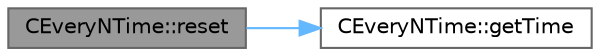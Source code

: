digraph "CEveryNTime::reset"
{
 // INTERACTIVE_SVG=YES
 // LATEX_PDF_SIZE
  bgcolor="transparent";
  edge [fontname=Helvetica,fontsize=10,labelfontname=Helvetica,labelfontsize=10];
  node [fontname=Helvetica,fontsize=10,shape=box,height=0.2,width=0.4];
  rankdir="LR";
  Node1 [id="Node000001",label="CEveryNTime::reset",height=0.2,width=0.4,color="gray40", fillcolor="grey60", style="filled", fontcolor="black",tooltip="Reset the timestamp to the current time."];
  Node1 -> Node2 [id="edge1_Node000001_Node000002",color="steelblue1",style="solid",tooltip=" "];
  Node2 [id="Node000002",label="CEveryNTime::getTime",height=0.2,width=0.4,color="grey40", fillcolor="white", style="filled",URL="$de/d1d/class_c_every_n_time_a9e72ce7dcf1e5b321ec9fa61f6c4fbd5.html#a9e72ce7dcf1e5b321ec9fa61f6c4fbd5",tooltip="Get the current time according to the class' timekeeper."];
}
